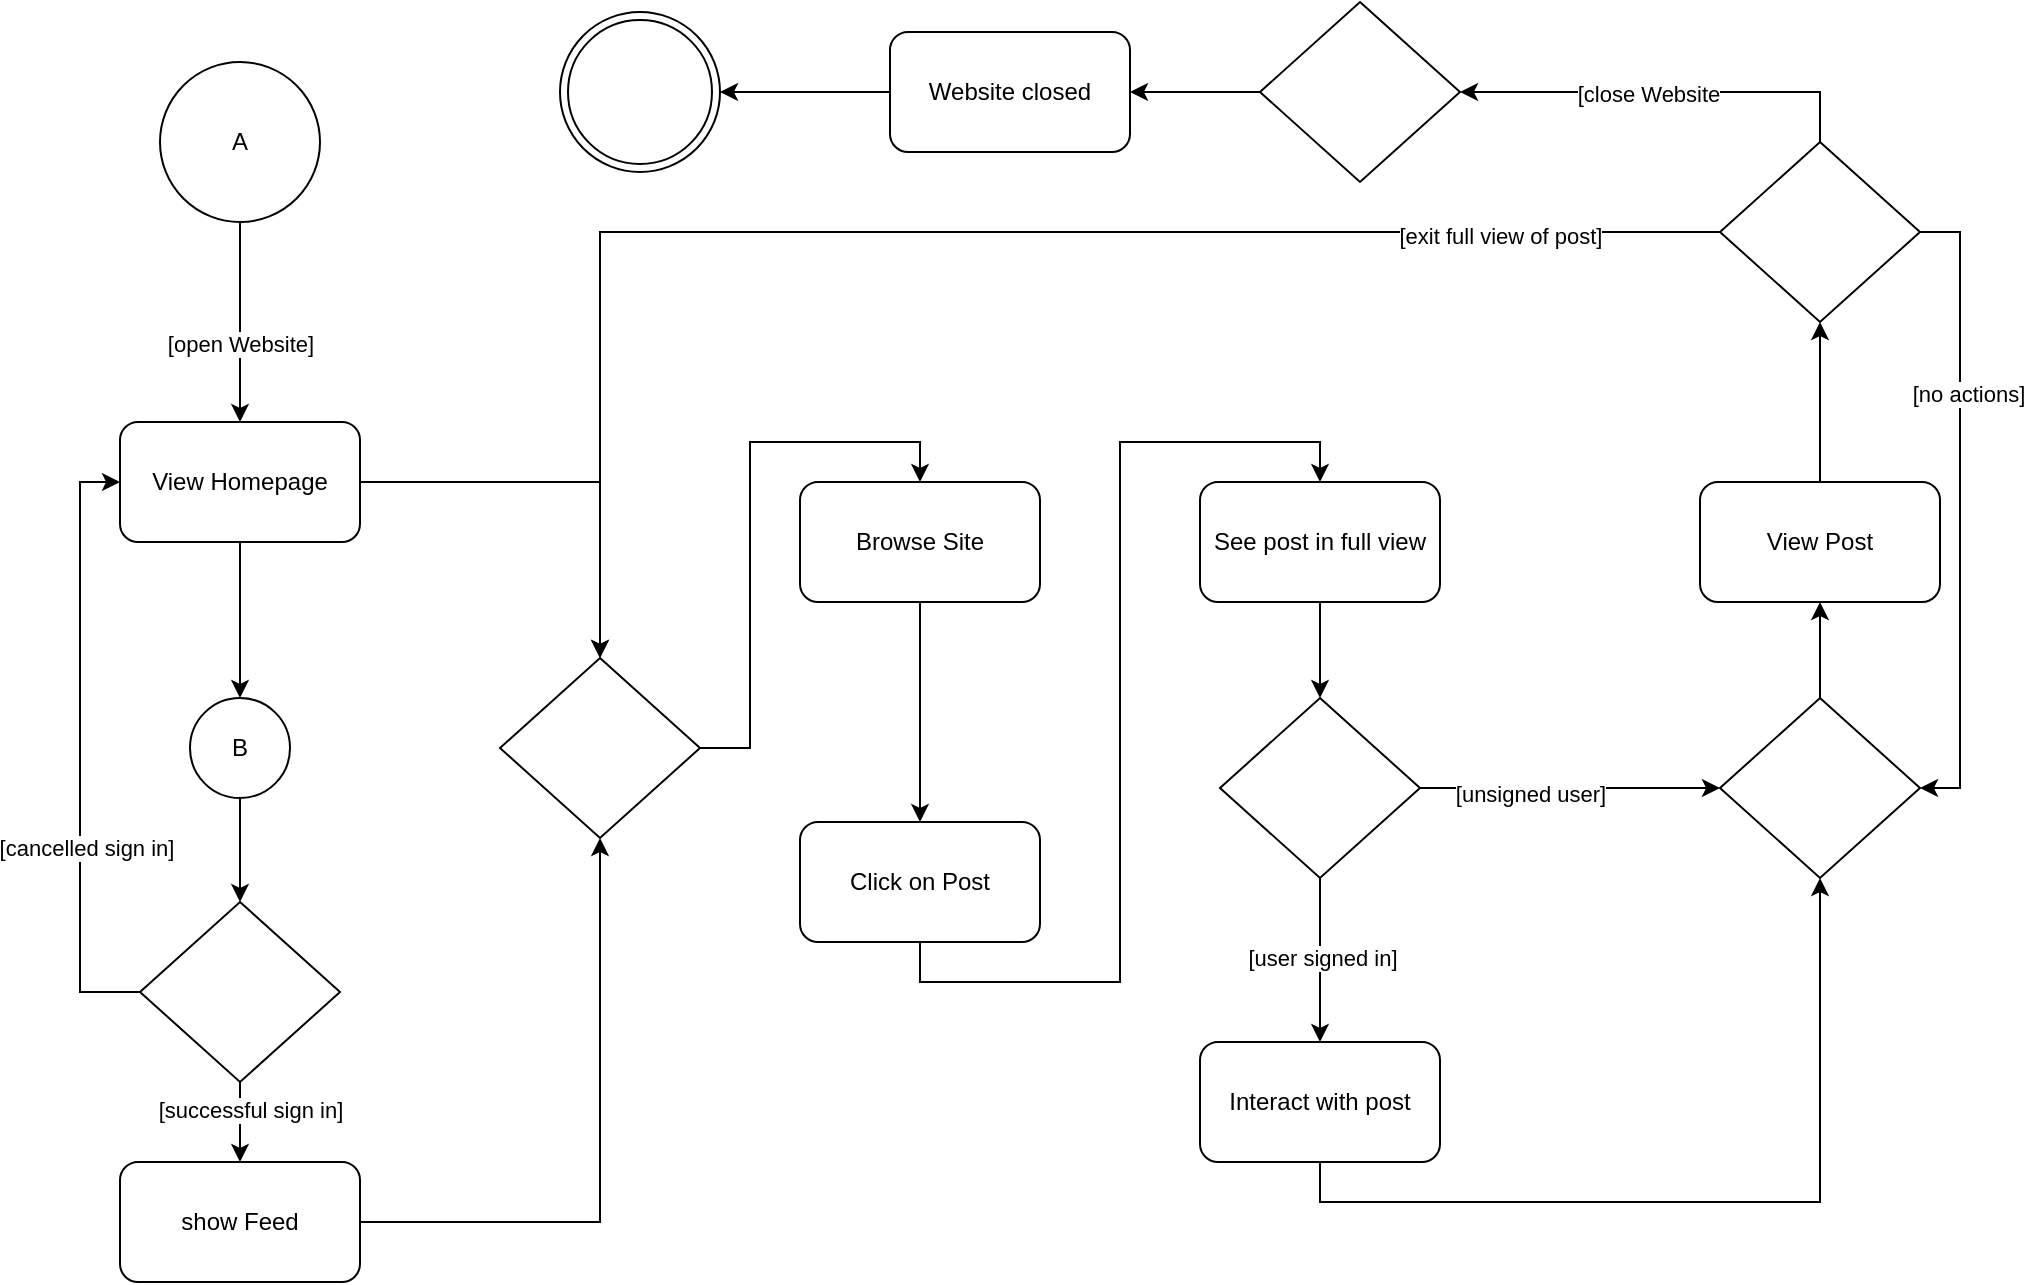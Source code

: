 <mxfile version="22.0.8" type="github">
  <diagram name="Page-1" id="e7e014a7-5840-1c2e-5031-d8a46d1fe8dd">
    <mxGraphModel dx="1750" dy="883" grid="1" gridSize="10" guides="1" tooltips="1" connect="1" arrows="1" fold="1" page="1" pageScale="1" pageWidth="1169" pageHeight="826" background="none" math="0" shadow="0">
      <root>
        <mxCell id="0" />
        <mxCell id="1" parent="0" />
        <mxCell id="XB7Z7pcZkWl5WEAXLOiz-43" style="edgeStyle=orthogonalEdgeStyle;rounded=0;orthogonalLoop=1;jettySize=auto;html=1;exitX=0.5;exitY=1;exitDx=0;exitDy=0;entryX=0.5;entryY=0;entryDx=0;entryDy=0;" edge="1" parent="1" source="XB7Z7pcZkWl5WEAXLOiz-41" target="XB7Z7pcZkWl5WEAXLOiz-42">
          <mxGeometry relative="1" as="geometry" />
        </mxCell>
        <mxCell id="XB7Z7pcZkWl5WEAXLOiz-44" value="[open Website]" style="edgeLabel;html=1;align=center;verticalAlign=middle;resizable=0;points=[];" vertex="1" connectable="0" parent="XB7Z7pcZkWl5WEAXLOiz-43">
          <mxGeometry x="0.207" y="-4" relative="1" as="geometry">
            <mxPoint x="4" as="offset" />
          </mxGeometry>
        </mxCell>
        <mxCell id="XB7Z7pcZkWl5WEAXLOiz-41" value="A" style="ellipse;whiteSpace=wrap;html=1;aspect=fixed;" vertex="1" parent="1">
          <mxGeometry x="220" y="70" width="80" height="80" as="geometry" />
        </mxCell>
        <mxCell id="XB7Z7pcZkWl5WEAXLOiz-46" style="edgeStyle=orthogonalEdgeStyle;rounded=0;orthogonalLoop=1;jettySize=auto;html=1;exitX=0.5;exitY=1;exitDx=0;exitDy=0;entryX=0.5;entryY=0;entryDx=0;entryDy=0;" edge="1" parent="1" source="XB7Z7pcZkWl5WEAXLOiz-42" target="XB7Z7pcZkWl5WEAXLOiz-45">
          <mxGeometry relative="1" as="geometry" />
        </mxCell>
        <mxCell id="XB7Z7pcZkWl5WEAXLOiz-55" style="edgeStyle=orthogonalEdgeStyle;rounded=0;orthogonalLoop=1;jettySize=auto;html=1;exitX=1;exitY=0.5;exitDx=0;exitDy=0;entryX=0.5;entryY=0;entryDx=0;entryDy=0;" edge="1" parent="1" source="XB7Z7pcZkWl5WEAXLOiz-42" target="XB7Z7pcZkWl5WEAXLOiz-54">
          <mxGeometry relative="1" as="geometry" />
        </mxCell>
        <mxCell id="XB7Z7pcZkWl5WEAXLOiz-42" value="View Homepage" style="rounded=1;whiteSpace=wrap;html=1;" vertex="1" parent="1">
          <mxGeometry x="200" y="250" width="120" height="60" as="geometry" />
        </mxCell>
        <mxCell id="XB7Z7pcZkWl5WEAXLOiz-48" style="edgeStyle=orthogonalEdgeStyle;rounded=0;orthogonalLoop=1;jettySize=auto;html=1;exitX=0.5;exitY=1;exitDx=0;exitDy=0;entryX=0.5;entryY=0;entryDx=0;entryDy=0;" edge="1" parent="1" source="XB7Z7pcZkWl5WEAXLOiz-45" target="XB7Z7pcZkWl5WEAXLOiz-47">
          <mxGeometry relative="1" as="geometry" />
        </mxCell>
        <mxCell id="XB7Z7pcZkWl5WEAXLOiz-45" value="B" style="ellipse;whiteSpace=wrap;html=1;aspect=fixed;" vertex="1" parent="1">
          <mxGeometry x="235" y="388" width="50" height="50" as="geometry" />
        </mxCell>
        <mxCell id="XB7Z7pcZkWl5WEAXLOiz-49" style="edgeStyle=orthogonalEdgeStyle;rounded=0;orthogonalLoop=1;jettySize=auto;html=1;exitX=0;exitY=0.5;exitDx=0;exitDy=0;entryX=0;entryY=0.5;entryDx=0;entryDy=0;" edge="1" parent="1" source="XB7Z7pcZkWl5WEAXLOiz-47" target="XB7Z7pcZkWl5WEAXLOiz-42">
          <mxGeometry relative="1" as="geometry" />
        </mxCell>
        <mxCell id="XB7Z7pcZkWl5WEAXLOiz-50" value="[cancelled sign in]" style="edgeLabel;html=1;align=center;verticalAlign=middle;resizable=0;points=[];" vertex="1" connectable="0" parent="XB7Z7pcZkWl5WEAXLOiz-49">
          <mxGeometry x="-0.331" y="-3" relative="1" as="geometry">
            <mxPoint as="offset" />
          </mxGeometry>
        </mxCell>
        <mxCell id="XB7Z7pcZkWl5WEAXLOiz-52" style="edgeStyle=orthogonalEdgeStyle;rounded=0;orthogonalLoop=1;jettySize=auto;html=1;exitX=0.5;exitY=1;exitDx=0;exitDy=0;entryX=0.5;entryY=0;entryDx=0;entryDy=0;" edge="1" parent="1" source="XB7Z7pcZkWl5WEAXLOiz-47" target="XB7Z7pcZkWl5WEAXLOiz-51">
          <mxGeometry relative="1" as="geometry" />
        </mxCell>
        <mxCell id="XB7Z7pcZkWl5WEAXLOiz-53" value="[successful sign in]" style="edgeLabel;html=1;align=center;verticalAlign=middle;resizable=0;points=[];" vertex="1" connectable="0" parent="XB7Z7pcZkWl5WEAXLOiz-52">
          <mxGeometry x="-0.3" y="5" relative="1" as="geometry">
            <mxPoint as="offset" />
          </mxGeometry>
        </mxCell>
        <mxCell id="XB7Z7pcZkWl5WEAXLOiz-47" value="" style="rhombus;whiteSpace=wrap;html=1;" vertex="1" parent="1">
          <mxGeometry x="210" y="490" width="100" height="90" as="geometry" />
        </mxCell>
        <mxCell id="XB7Z7pcZkWl5WEAXLOiz-57" style="edgeStyle=orthogonalEdgeStyle;rounded=0;orthogonalLoop=1;jettySize=auto;html=1;exitX=1;exitY=0.5;exitDx=0;exitDy=0;" edge="1" parent="1" source="XB7Z7pcZkWl5WEAXLOiz-51" target="XB7Z7pcZkWl5WEAXLOiz-54">
          <mxGeometry relative="1" as="geometry" />
        </mxCell>
        <mxCell id="XB7Z7pcZkWl5WEAXLOiz-51" value="show Feed" style="rounded=1;whiteSpace=wrap;html=1;" vertex="1" parent="1">
          <mxGeometry x="200" y="620" width="120" height="60" as="geometry" />
        </mxCell>
        <mxCell id="XB7Z7pcZkWl5WEAXLOiz-59" style="edgeStyle=orthogonalEdgeStyle;rounded=0;orthogonalLoop=1;jettySize=auto;html=1;exitX=1;exitY=0.5;exitDx=0;exitDy=0;entryX=0.5;entryY=0;entryDx=0;entryDy=0;" edge="1" parent="1" source="XB7Z7pcZkWl5WEAXLOiz-54" target="XB7Z7pcZkWl5WEAXLOiz-58">
          <mxGeometry relative="1" as="geometry" />
        </mxCell>
        <mxCell id="XB7Z7pcZkWl5WEAXLOiz-54" value="" style="rhombus;whiteSpace=wrap;html=1;" vertex="1" parent="1">
          <mxGeometry x="390" y="368" width="100" height="90" as="geometry" />
        </mxCell>
        <mxCell id="XB7Z7pcZkWl5WEAXLOiz-61" style="edgeStyle=orthogonalEdgeStyle;rounded=0;orthogonalLoop=1;jettySize=auto;html=1;exitX=0.5;exitY=1;exitDx=0;exitDy=0;entryX=0.5;entryY=0;entryDx=0;entryDy=0;" edge="1" parent="1" source="XB7Z7pcZkWl5WEAXLOiz-58" target="XB7Z7pcZkWl5WEAXLOiz-60">
          <mxGeometry relative="1" as="geometry" />
        </mxCell>
        <mxCell id="XB7Z7pcZkWl5WEAXLOiz-58" value="Browse Site" style="rounded=1;whiteSpace=wrap;html=1;" vertex="1" parent="1">
          <mxGeometry x="540" y="280" width="120" height="60" as="geometry" />
        </mxCell>
        <mxCell id="XB7Z7pcZkWl5WEAXLOiz-63" style="edgeStyle=orthogonalEdgeStyle;rounded=0;orthogonalLoop=1;jettySize=auto;html=1;exitX=0.5;exitY=1;exitDx=0;exitDy=0;entryX=0.5;entryY=0;entryDx=0;entryDy=0;" edge="1" parent="1" source="XB7Z7pcZkWl5WEAXLOiz-60" target="XB7Z7pcZkWl5WEAXLOiz-62">
          <mxGeometry relative="1" as="geometry" />
        </mxCell>
        <mxCell id="XB7Z7pcZkWl5WEAXLOiz-60" value="Click on Post" style="rounded=1;whiteSpace=wrap;html=1;" vertex="1" parent="1">
          <mxGeometry x="540" y="450" width="120" height="60" as="geometry" />
        </mxCell>
        <mxCell id="XB7Z7pcZkWl5WEAXLOiz-65" style="edgeStyle=orthogonalEdgeStyle;rounded=0;orthogonalLoop=1;jettySize=auto;html=1;exitX=0.5;exitY=1;exitDx=0;exitDy=0;entryX=0.5;entryY=0;entryDx=0;entryDy=0;" edge="1" parent="1" source="XB7Z7pcZkWl5WEAXLOiz-62" target="XB7Z7pcZkWl5WEAXLOiz-64">
          <mxGeometry relative="1" as="geometry" />
        </mxCell>
        <mxCell id="XB7Z7pcZkWl5WEAXLOiz-62" value="See post in full view" style="rounded=1;whiteSpace=wrap;html=1;" vertex="1" parent="1">
          <mxGeometry x="740" y="280" width="120" height="60" as="geometry" />
        </mxCell>
        <mxCell id="XB7Z7pcZkWl5WEAXLOiz-67" style="edgeStyle=orthogonalEdgeStyle;rounded=0;orthogonalLoop=1;jettySize=auto;html=1;exitX=0.5;exitY=1;exitDx=0;exitDy=0;entryX=0.5;entryY=0;entryDx=0;entryDy=0;" edge="1" parent="1" source="XB7Z7pcZkWl5WEAXLOiz-64" target="XB7Z7pcZkWl5WEAXLOiz-66">
          <mxGeometry relative="1" as="geometry" />
        </mxCell>
        <mxCell id="XB7Z7pcZkWl5WEAXLOiz-68" value="[user signed in]" style="edgeLabel;html=1;align=center;verticalAlign=middle;resizable=0;points=[];" vertex="1" connectable="0" parent="XB7Z7pcZkWl5WEAXLOiz-67">
          <mxGeometry x="-0.024" y="1" relative="1" as="geometry">
            <mxPoint as="offset" />
          </mxGeometry>
        </mxCell>
        <mxCell id="XB7Z7pcZkWl5WEAXLOiz-71" style="edgeStyle=orthogonalEdgeStyle;rounded=0;orthogonalLoop=1;jettySize=auto;html=1;exitX=1;exitY=0.5;exitDx=0;exitDy=0;entryX=0;entryY=0.5;entryDx=0;entryDy=0;" edge="1" parent="1" source="XB7Z7pcZkWl5WEAXLOiz-64" target="XB7Z7pcZkWl5WEAXLOiz-69">
          <mxGeometry relative="1" as="geometry" />
        </mxCell>
        <mxCell id="XB7Z7pcZkWl5WEAXLOiz-72" value="[unsigned user]" style="edgeLabel;html=1;align=center;verticalAlign=middle;resizable=0;points=[];" vertex="1" connectable="0" parent="XB7Z7pcZkWl5WEAXLOiz-71">
          <mxGeometry x="-0.257" y="-3" relative="1" as="geometry">
            <mxPoint x="-1" as="offset" />
          </mxGeometry>
        </mxCell>
        <mxCell id="XB7Z7pcZkWl5WEAXLOiz-64" value="" style="rhombus;whiteSpace=wrap;html=1;" vertex="1" parent="1">
          <mxGeometry x="750" y="388" width="100" height="90" as="geometry" />
        </mxCell>
        <mxCell id="XB7Z7pcZkWl5WEAXLOiz-70" style="edgeStyle=orthogonalEdgeStyle;rounded=0;orthogonalLoop=1;jettySize=auto;html=1;exitX=0.5;exitY=1;exitDx=0;exitDy=0;entryX=0.5;entryY=1;entryDx=0;entryDy=0;" edge="1" parent="1" source="XB7Z7pcZkWl5WEAXLOiz-66" target="XB7Z7pcZkWl5WEAXLOiz-69">
          <mxGeometry relative="1" as="geometry" />
        </mxCell>
        <mxCell id="XB7Z7pcZkWl5WEAXLOiz-66" value="Interact with post" style="rounded=1;whiteSpace=wrap;html=1;" vertex="1" parent="1">
          <mxGeometry x="740" y="560" width="120" height="60" as="geometry" />
        </mxCell>
        <mxCell id="XB7Z7pcZkWl5WEAXLOiz-74" style="edgeStyle=orthogonalEdgeStyle;rounded=0;orthogonalLoop=1;jettySize=auto;html=1;exitX=0.5;exitY=0;exitDx=0;exitDy=0;entryX=0.5;entryY=1;entryDx=0;entryDy=0;" edge="1" parent="1" source="XB7Z7pcZkWl5WEAXLOiz-69" target="XB7Z7pcZkWl5WEAXLOiz-73">
          <mxGeometry relative="1" as="geometry" />
        </mxCell>
        <mxCell id="XB7Z7pcZkWl5WEAXLOiz-69" value="" style="rhombus;whiteSpace=wrap;html=1;" vertex="1" parent="1">
          <mxGeometry x="1000" y="388" width="100" height="90" as="geometry" />
        </mxCell>
        <mxCell id="XB7Z7pcZkWl5WEAXLOiz-76" style="edgeStyle=orthogonalEdgeStyle;rounded=0;orthogonalLoop=1;jettySize=auto;html=1;exitX=0.5;exitY=0;exitDx=0;exitDy=0;entryX=0.5;entryY=1;entryDx=0;entryDy=0;" edge="1" parent="1" source="XB7Z7pcZkWl5WEAXLOiz-73" target="XB7Z7pcZkWl5WEAXLOiz-75">
          <mxGeometry relative="1" as="geometry" />
        </mxCell>
        <mxCell id="XB7Z7pcZkWl5WEAXLOiz-73" value="View Post" style="rounded=1;whiteSpace=wrap;html=1;" vertex="1" parent="1">
          <mxGeometry x="990" y="280" width="120" height="60" as="geometry" />
        </mxCell>
        <mxCell id="XB7Z7pcZkWl5WEAXLOiz-77" style="edgeStyle=orthogonalEdgeStyle;rounded=0;orthogonalLoop=1;jettySize=auto;html=1;exitX=1;exitY=0.5;exitDx=0;exitDy=0;entryX=1;entryY=0.5;entryDx=0;entryDy=0;" edge="1" parent="1" source="XB7Z7pcZkWl5WEAXLOiz-75" target="XB7Z7pcZkWl5WEAXLOiz-69">
          <mxGeometry relative="1" as="geometry" />
        </mxCell>
        <mxCell id="XB7Z7pcZkWl5WEAXLOiz-78" value="[no actions]" style="edgeLabel;html=1;align=center;verticalAlign=middle;resizable=0;points=[];" vertex="1" connectable="0" parent="XB7Z7pcZkWl5WEAXLOiz-77">
          <mxGeometry x="-0.357" y="4" relative="1" as="geometry">
            <mxPoint y="-1" as="offset" />
          </mxGeometry>
        </mxCell>
        <mxCell id="XB7Z7pcZkWl5WEAXLOiz-79" style="edgeStyle=orthogonalEdgeStyle;rounded=0;orthogonalLoop=1;jettySize=auto;html=1;exitX=0;exitY=0.5;exitDx=0;exitDy=0;" edge="1" parent="1" source="XB7Z7pcZkWl5WEAXLOiz-75" target="XB7Z7pcZkWl5WEAXLOiz-54">
          <mxGeometry relative="1" as="geometry" />
        </mxCell>
        <mxCell id="XB7Z7pcZkWl5WEAXLOiz-80" value="[exit full view of post]" style="edgeLabel;html=1;align=center;verticalAlign=middle;resizable=0;points=[];" vertex="1" connectable="0" parent="XB7Z7pcZkWl5WEAXLOiz-79">
          <mxGeometry x="-0.715" y="2" relative="1" as="geometry">
            <mxPoint as="offset" />
          </mxGeometry>
        </mxCell>
        <mxCell id="XB7Z7pcZkWl5WEAXLOiz-82" style="edgeStyle=orthogonalEdgeStyle;rounded=0;orthogonalLoop=1;jettySize=auto;html=1;exitX=0.5;exitY=0;exitDx=0;exitDy=0;entryX=1;entryY=0.5;entryDx=0;entryDy=0;" edge="1" parent="1" source="XB7Z7pcZkWl5WEAXLOiz-75" target="XB7Z7pcZkWl5WEAXLOiz-81">
          <mxGeometry relative="1" as="geometry" />
        </mxCell>
        <mxCell id="XB7Z7pcZkWl5WEAXLOiz-83" value="[close Website" style="edgeLabel;html=1;align=center;verticalAlign=middle;resizable=0;points=[];" vertex="1" connectable="0" parent="XB7Z7pcZkWl5WEAXLOiz-82">
          <mxGeometry x="0.08" y="1" relative="1" as="geometry">
            <mxPoint x="-1" as="offset" />
          </mxGeometry>
        </mxCell>
        <mxCell id="XB7Z7pcZkWl5WEAXLOiz-75" value="" style="rhombus;whiteSpace=wrap;html=1;" vertex="1" parent="1">
          <mxGeometry x="1000" y="110" width="100" height="90" as="geometry" />
        </mxCell>
        <mxCell id="XB7Z7pcZkWl5WEAXLOiz-85" style="edgeStyle=orthogonalEdgeStyle;rounded=0;orthogonalLoop=1;jettySize=auto;html=1;exitX=0;exitY=0.5;exitDx=0;exitDy=0;entryX=1;entryY=0.5;entryDx=0;entryDy=0;" edge="1" parent="1" source="XB7Z7pcZkWl5WEAXLOiz-81" target="XB7Z7pcZkWl5WEAXLOiz-84">
          <mxGeometry relative="1" as="geometry" />
        </mxCell>
        <mxCell id="XB7Z7pcZkWl5WEAXLOiz-81" value="" style="rhombus;whiteSpace=wrap;html=1;" vertex="1" parent="1">
          <mxGeometry x="770" y="40" width="100" height="90" as="geometry" />
        </mxCell>
        <mxCell id="XB7Z7pcZkWl5WEAXLOiz-88" style="edgeStyle=orthogonalEdgeStyle;rounded=0;orthogonalLoop=1;jettySize=auto;html=1;exitX=0;exitY=0.5;exitDx=0;exitDy=0;entryX=1;entryY=0.5;entryDx=0;entryDy=0;" edge="1" parent="1" source="XB7Z7pcZkWl5WEAXLOiz-84" target="XB7Z7pcZkWl5WEAXLOiz-87">
          <mxGeometry relative="1" as="geometry" />
        </mxCell>
        <mxCell id="XB7Z7pcZkWl5WEAXLOiz-84" value="Website closed" style="rounded=1;whiteSpace=wrap;html=1;" vertex="1" parent="1">
          <mxGeometry x="585" y="55" width="120" height="60" as="geometry" />
        </mxCell>
        <mxCell id="XB7Z7pcZkWl5WEAXLOiz-87" value="" style="ellipse;shape=doubleEllipse;whiteSpace=wrap;html=1;aspect=fixed;" vertex="1" parent="1">
          <mxGeometry x="420" y="45" width="80" height="80" as="geometry" />
        </mxCell>
      </root>
    </mxGraphModel>
  </diagram>
</mxfile>
